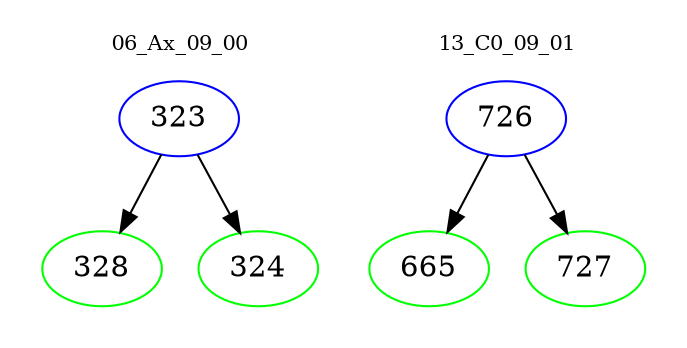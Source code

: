 digraph{
subgraph cluster_0 {
color = white
label = "06_Ax_09_00";
fontsize=10;
T0_323 [label="323", color="blue"]
T0_323 -> T0_328 [color="black"]
T0_328 [label="328", color="green"]
T0_323 -> T0_324 [color="black"]
T0_324 [label="324", color="green"]
}
subgraph cluster_1 {
color = white
label = "13_C0_09_01";
fontsize=10;
T1_726 [label="726", color="blue"]
T1_726 -> T1_665 [color="black"]
T1_665 [label="665", color="green"]
T1_726 -> T1_727 [color="black"]
T1_727 [label="727", color="green"]
}
}
